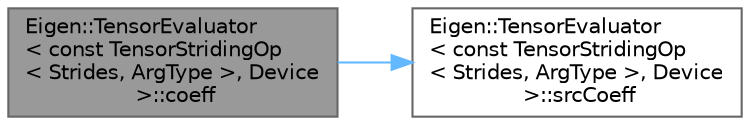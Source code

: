 digraph "Eigen::TensorEvaluator&lt; const TensorStridingOp&lt; Strides, ArgType &gt;, Device &gt;::coeff"
{
 // LATEX_PDF_SIZE
  bgcolor="transparent";
  edge [fontname=Helvetica,fontsize=10,labelfontname=Helvetica,labelfontsize=10];
  node [fontname=Helvetica,fontsize=10,shape=box,height=0.2,width=0.4];
  rankdir="LR";
  Node1 [id="Node000001",label="Eigen::TensorEvaluator\l\< const TensorStridingOp\l\< Strides, ArgType \>, Device\l \>::coeff",height=0.2,width=0.4,color="gray40", fillcolor="grey60", style="filled", fontcolor="black",tooltip=" "];
  Node1 -> Node2 [id="edge2_Node000001_Node000002",color="steelblue1",style="solid",tooltip=" "];
  Node2 [id="Node000002",label="Eigen::TensorEvaluator\l\< const TensorStridingOp\l\< Strides, ArgType \>, Device\l \>::srcCoeff",height=0.2,width=0.4,color="grey40", fillcolor="white", style="filled",URL="$struct_eigen_1_1_tensor_evaluator_3_01const_01_tensor_striding_op_3_01_strides_00_01_arg_type_01_4_00_01_device_01_4.html#a900ae574ed2b2c73397dbfe4d6e09353",tooltip=" "];
}
